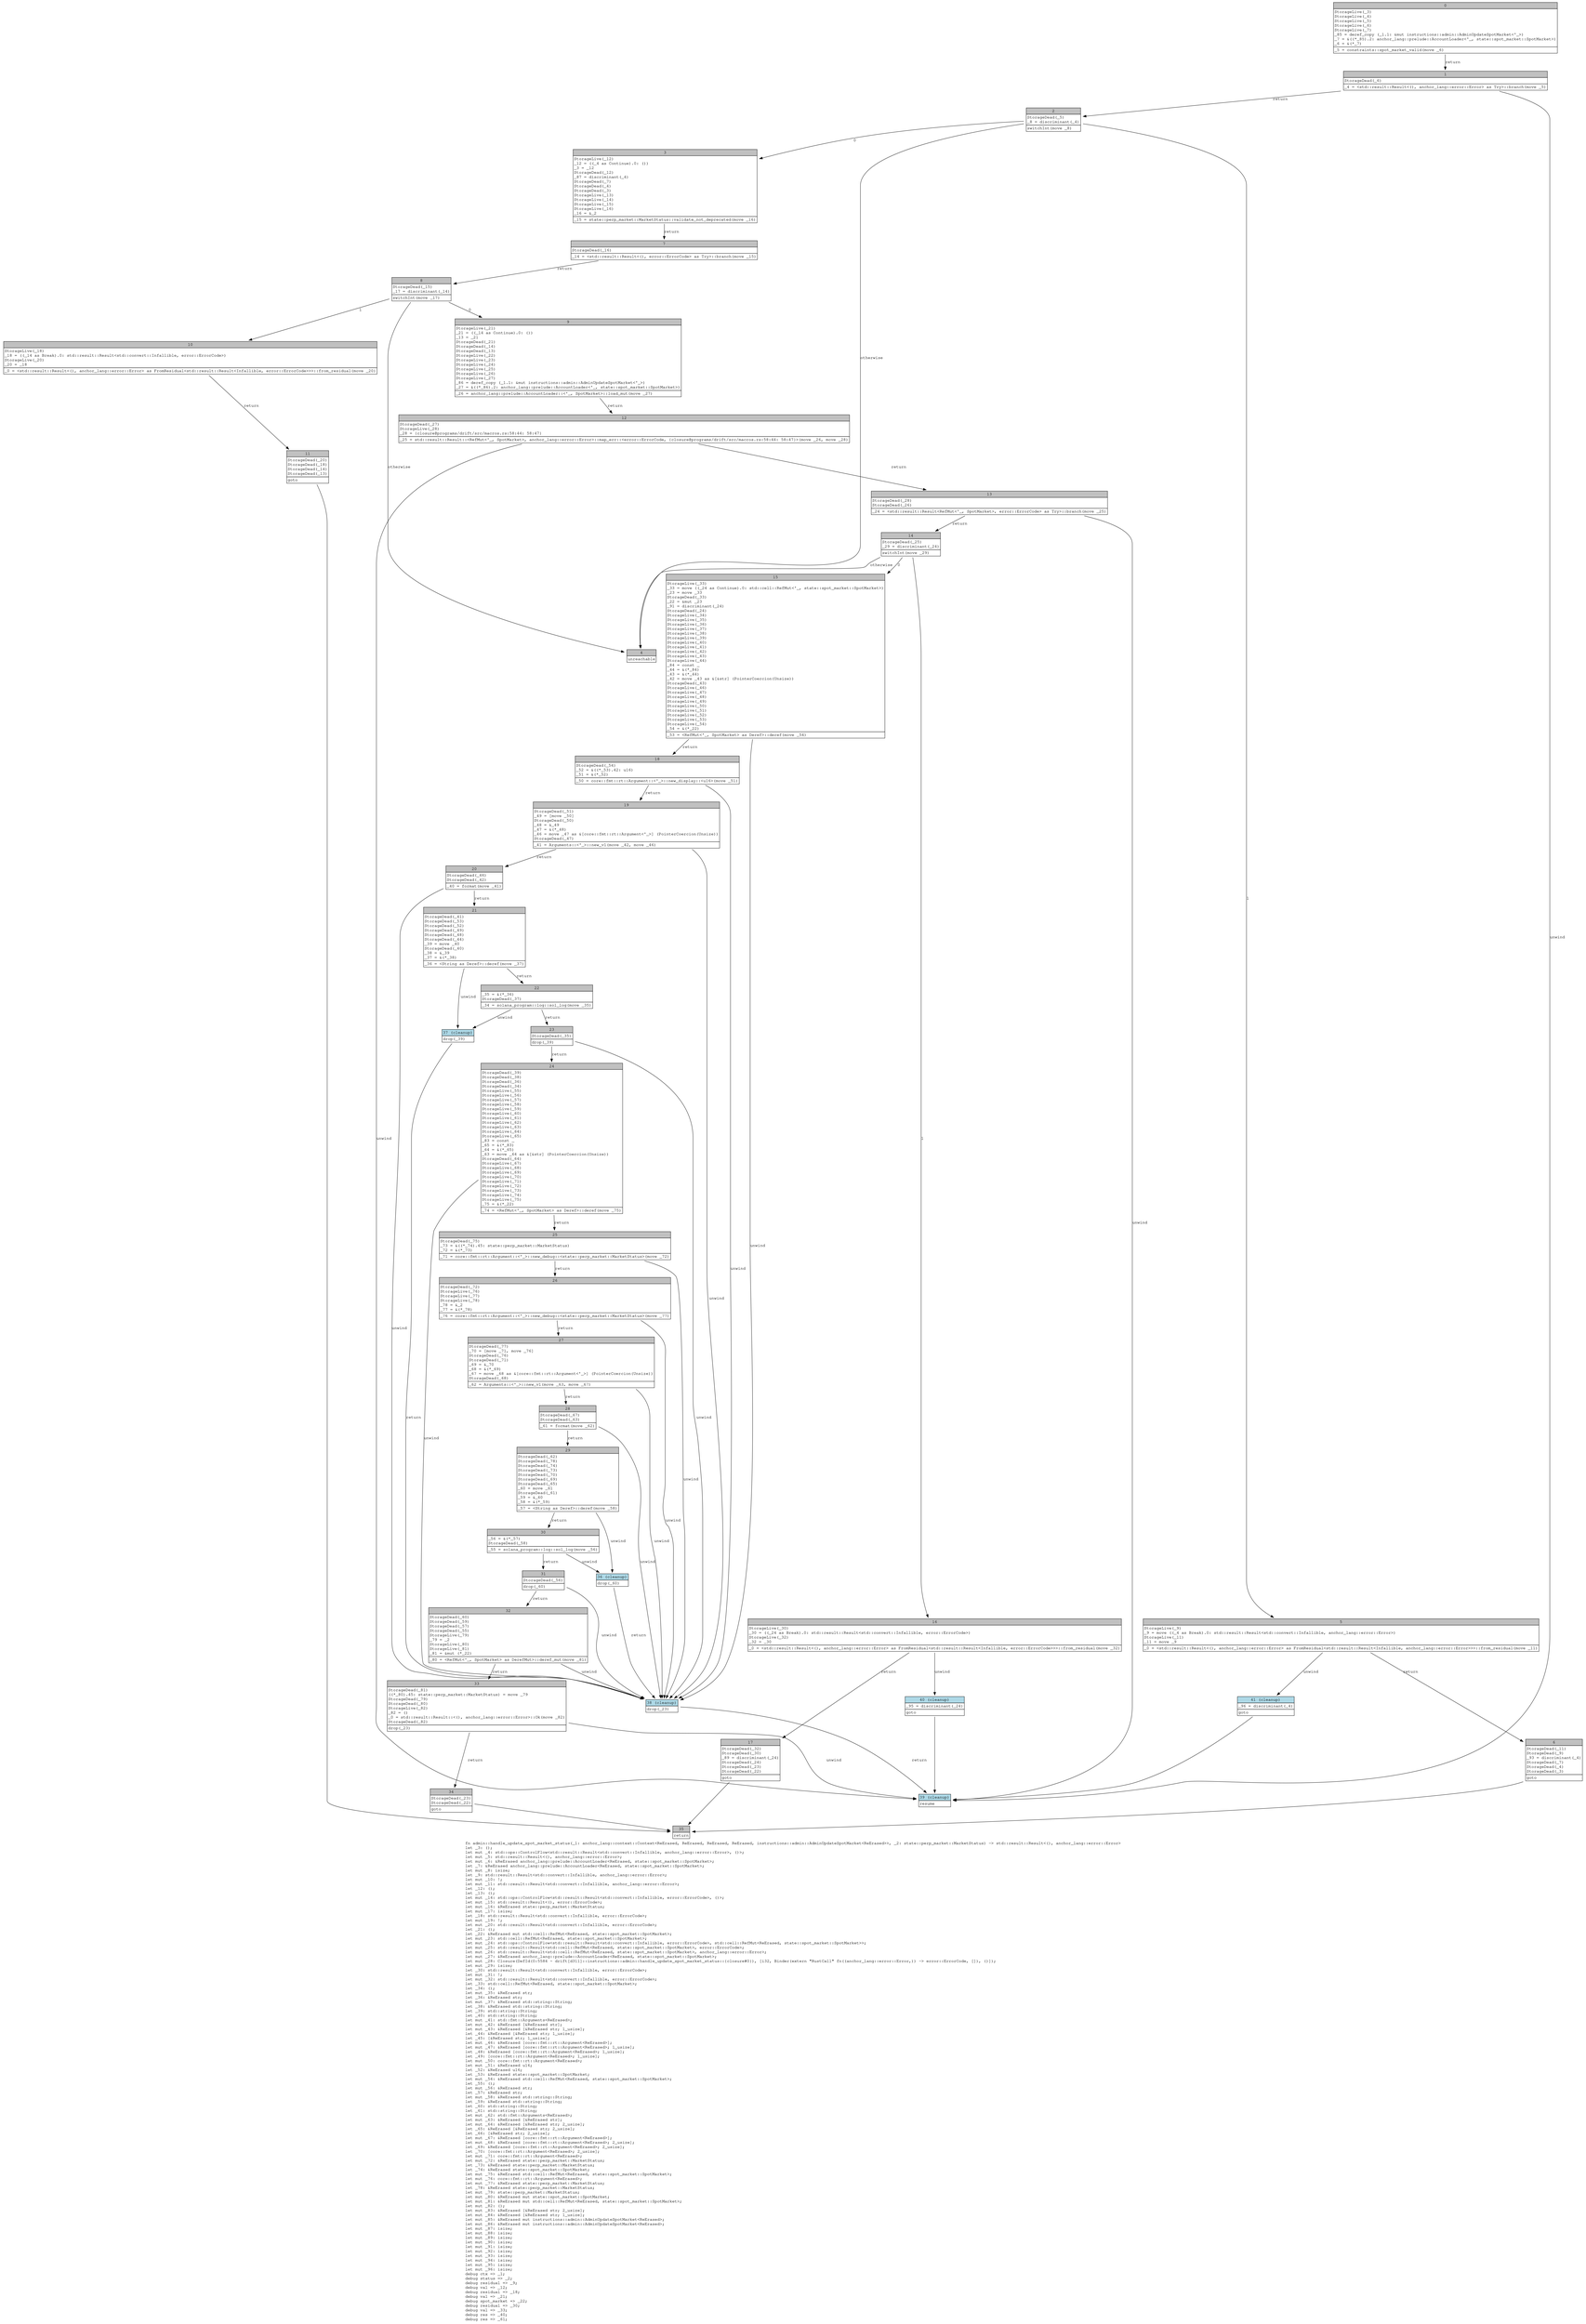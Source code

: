 digraph Mir_0_5583 {
    graph [fontname="Courier, monospace"];
    node [fontname="Courier, monospace"];
    edge [fontname="Courier, monospace"];
    label=<fn admin::handle_update_spot_market_status(_1: anchor_lang::context::Context&lt;ReErased, ReErased, ReErased, ReErased, instructions::admin::AdminUpdateSpotMarket&lt;ReErased&gt;&gt;, _2: state::perp_market::MarketStatus) -&gt; std::result::Result&lt;(), anchor_lang::error::Error&gt;<br align="left"/>let _3: ();<br align="left"/>let mut _4: std::ops::ControlFlow&lt;std::result::Result&lt;std::convert::Infallible, anchor_lang::error::Error&gt;, ()&gt;;<br align="left"/>let mut _5: std::result::Result&lt;(), anchor_lang::error::Error&gt;;<br align="left"/>let mut _6: &amp;ReErased anchor_lang::prelude::AccountLoader&lt;ReErased, state::spot_market::SpotMarket&gt;;<br align="left"/>let _7: &amp;ReErased anchor_lang::prelude::AccountLoader&lt;ReErased, state::spot_market::SpotMarket&gt;;<br align="left"/>let mut _8: isize;<br align="left"/>let _9: std::result::Result&lt;std::convert::Infallible, anchor_lang::error::Error&gt;;<br align="left"/>let mut _10: !;<br align="left"/>let mut _11: std::result::Result&lt;std::convert::Infallible, anchor_lang::error::Error&gt;;<br align="left"/>let _12: ();<br align="left"/>let _13: ();<br align="left"/>let mut _14: std::ops::ControlFlow&lt;std::result::Result&lt;std::convert::Infallible, error::ErrorCode&gt;, ()&gt;;<br align="left"/>let mut _15: std::result::Result&lt;(), error::ErrorCode&gt;;<br align="left"/>let mut _16: &amp;ReErased state::perp_market::MarketStatus;<br align="left"/>let mut _17: isize;<br align="left"/>let _18: std::result::Result&lt;std::convert::Infallible, error::ErrorCode&gt;;<br align="left"/>let mut _19: !;<br align="left"/>let mut _20: std::result::Result&lt;std::convert::Infallible, error::ErrorCode&gt;;<br align="left"/>let _21: ();<br align="left"/>let _22: &amp;ReErased mut std::cell::RefMut&lt;ReErased, state::spot_market::SpotMarket&gt;;<br align="left"/>let mut _23: std::cell::RefMut&lt;ReErased, state::spot_market::SpotMarket&gt;;<br align="left"/>let mut _24: std::ops::ControlFlow&lt;std::result::Result&lt;std::convert::Infallible, error::ErrorCode&gt;, std::cell::RefMut&lt;ReErased, state::spot_market::SpotMarket&gt;&gt;;<br align="left"/>let mut _25: std::result::Result&lt;std::cell::RefMut&lt;ReErased, state::spot_market::SpotMarket&gt;, error::ErrorCode&gt;;<br align="left"/>let mut _26: std::result::Result&lt;std::cell::RefMut&lt;ReErased, state::spot_market::SpotMarket&gt;, anchor_lang::error::Error&gt;;<br align="left"/>let mut _27: &amp;ReErased anchor_lang::prelude::AccountLoader&lt;ReErased, state::spot_market::SpotMarket&gt;;<br align="left"/>let mut _28: Closure(DefId(0:5584 ~ drift[d311]::instructions::admin::handle_update_spot_market_status::{closure#0}), [i32, Binder(extern &quot;RustCall&quot; fn((anchor_lang::error::Error,)) -&gt; error::ErrorCode, []), ()]);<br align="left"/>let mut _29: isize;<br align="left"/>let _30: std::result::Result&lt;std::convert::Infallible, error::ErrorCode&gt;;<br align="left"/>let mut _31: !;<br align="left"/>let mut _32: std::result::Result&lt;std::convert::Infallible, error::ErrorCode&gt;;<br align="left"/>let _33: std::cell::RefMut&lt;ReErased, state::spot_market::SpotMarket&gt;;<br align="left"/>let _34: ();<br align="left"/>let mut _35: &amp;ReErased str;<br align="left"/>let _36: &amp;ReErased str;<br align="left"/>let mut _37: &amp;ReErased std::string::String;<br align="left"/>let _38: &amp;ReErased std::string::String;<br align="left"/>let _39: std::string::String;<br align="left"/>let _40: std::string::String;<br align="left"/>let mut _41: std::fmt::Arguments&lt;ReErased&gt;;<br align="left"/>let mut _42: &amp;ReErased [&amp;ReErased str];<br align="left"/>let mut _43: &amp;ReErased [&amp;ReErased str; 1_usize];<br align="left"/>let _44: &amp;ReErased [&amp;ReErased str; 1_usize];<br align="left"/>let _45: [&amp;ReErased str; 1_usize];<br align="left"/>let mut _46: &amp;ReErased [core::fmt::rt::Argument&lt;ReErased&gt;];<br align="left"/>let mut _47: &amp;ReErased [core::fmt::rt::Argument&lt;ReErased&gt;; 1_usize];<br align="left"/>let _48: &amp;ReErased [core::fmt::rt::Argument&lt;ReErased&gt;; 1_usize];<br align="left"/>let _49: [core::fmt::rt::Argument&lt;ReErased&gt;; 1_usize];<br align="left"/>let mut _50: core::fmt::rt::Argument&lt;ReErased&gt;;<br align="left"/>let mut _51: &amp;ReErased u16;<br align="left"/>let _52: &amp;ReErased u16;<br align="left"/>let _53: &amp;ReErased state::spot_market::SpotMarket;<br align="left"/>let mut _54: &amp;ReErased std::cell::RefMut&lt;ReErased, state::spot_market::SpotMarket&gt;;<br align="left"/>let _55: ();<br align="left"/>let mut _56: &amp;ReErased str;<br align="left"/>let _57: &amp;ReErased str;<br align="left"/>let mut _58: &amp;ReErased std::string::String;<br align="left"/>let _59: &amp;ReErased std::string::String;<br align="left"/>let _60: std::string::String;<br align="left"/>let _61: std::string::String;<br align="left"/>let mut _62: std::fmt::Arguments&lt;ReErased&gt;;<br align="left"/>let mut _63: &amp;ReErased [&amp;ReErased str];<br align="left"/>let mut _64: &amp;ReErased [&amp;ReErased str; 2_usize];<br align="left"/>let _65: &amp;ReErased [&amp;ReErased str; 2_usize];<br align="left"/>let _66: [&amp;ReErased str; 2_usize];<br align="left"/>let mut _67: &amp;ReErased [core::fmt::rt::Argument&lt;ReErased&gt;];<br align="left"/>let mut _68: &amp;ReErased [core::fmt::rt::Argument&lt;ReErased&gt;; 2_usize];<br align="left"/>let _69: &amp;ReErased [core::fmt::rt::Argument&lt;ReErased&gt;; 2_usize];<br align="left"/>let _70: [core::fmt::rt::Argument&lt;ReErased&gt;; 2_usize];<br align="left"/>let mut _71: core::fmt::rt::Argument&lt;ReErased&gt;;<br align="left"/>let mut _72: &amp;ReErased state::perp_market::MarketStatus;<br align="left"/>let _73: &amp;ReErased state::perp_market::MarketStatus;<br align="left"/>let _74: &amp;ReErased state::spot_market::SpotMarket;<br align="left"/>let mut _75: &amp;ReErased std::cell::RefMut&lt;ReErased, state::spot_market::SpotMarket&gt;;<br align="left"/>let mut _76: core::fmt::rt::Argument&lt;ReErased&gt;;<br align="left"/>let mut _77: &amp;ReErased state::perp_market::MarketStatus;<br align="left"/>let _78: &amp;ReErased state::perp_market::MarketStatus;<br align="left"/>let mut _79: state::perp_market::MarketStatus;<br align="left"/>let mut _80: &amp;ReErased mut state::spot_market::SpotMarket;<br align="left"/>let mut _81: &amp;ReErased mut std::cell::RefMut&lt;ReErased, state::spot_market::SpotMarket&gt;;<br align="left"/>let mut _82: ();<br align="left"/>let mut _83: &amp;ReErased [&amp;ReErased str; 2_usize];<br align="left"/>let mut _84: &amp;ReErased [&amp;ReErased str; 1_usize];<br align="left"/>let mut _85: &amp;ReErased mut instructions::admin::AdminUpdateSpotMarket&lt;ReErased&gt;;<br align="left"/>let mut _86: &amp;ReErased mut instructions::admin::AdminUpdateSpotMarket&lt;ReErased&gt;;<br align="left"/>let mut _87: isize;<br align="left"/>let mut _88: isize;<br align="left"/>let mut _89: isize;<br align="left"/>let mut _90: isize;<br align="left"/>let mut _91: isize;<br align="left"/>let mut _92: isize;<br align="left"/>let mut _93: isize;<br align="left"/>let mut _94: isize;<br align="left"/>let mut _95: isize;<br align="left"/>let mut _96: isize;<br align="left"/>debug ctx =&gt; _1;<br align="left"/>debug status =&gt; _2;<br align="left"/>debug residual =&gt; _9;<br align="left"/>debug val =&gt; _12;<br align="left"/>debug residual =&gt; _18;<br align="left"/>debug val =&gt; _21;<br align="left"/>debug spot_market =&gt; _22;<br align="left"/>debug residual =&gt; _30;<br align="left"/>debug val =&gt; _33;<br align="left"/>debug res =&gt; _40;<br align="left"/>debug res =&gt; _61;<br align="left"/>>;
    bb0__0_5583 [shape="none", label=<<table border="0" cellborder="1" cellspacing="0"><tr><td bgcolor="gray" align="center" colspan="1">0</td></tr><tr><td align="left" balign="left">StorageLive(_3)<br/>StorageLive(_4)<br/>StorageLive(_5)<br/>StorageLive(_6)<br/>StorageLive(_7)<br/>_85 = deref_copy (_1.1: &amp;mut instructions::admin::AdminUpdateSpotMarket&lt;'_&gt;)<br/>_7 = &amp;((*_85).2: anchor_lang::prelude::AccountLoader&lt;'_, state::spot_market::SpotMarket&gt;)<br/>_6 = &amp;(*_7)<br/></td></tr><tr><td align="left">_5 = constraints::spot_market_valid(move _6)</td></tr></table>>];
    bb1__0_5583 [shape="none", label=<<table border="0" cellborder="1" cellspacing="0"><tr><td bgcolor="gray" align="center" colspan="1">1</td></tr><tr><td align="left" balign="left">StorageDead(_6)<br/></td></tr><tr><td align="left">_4 = &lt;std::result::Result&lt;(), anchor_lang::error::Error&gt; as Try&gt;::branch(move _5)</td></tr></table>>];
    bb2__0_5583 [shape="none", label=<<table border="0" cellborder="1" cellspacing="0"><tr><td bgcolor="gray" align="center" colspan="1">2</td></tr><tr><td align="left" balign="left">StorageDead(_5)<br/>_8 = discriminant(_4)<br/></td></tr><tr><td align="left">switchInt(move _8)</td></tr></table>>];
    bb3__0_5583 [shape="none", label=<<table border="0" cellborder="1" cellspacing="0"><tr><td bgcolor="gray" align="center" colspan="1">3</td></tr><tr><td align="left" balign="left">StorageLive(_12)<br/>_12 = ((_4 as Continue).0: ())<br/>_3 = _12<br/>StorageDead(_12)<br/>_87 = discriminant(_4)<br/>StorageDead(_7)<br/>StorageDead(_4)<br/>StorageDead(_3)<br/>StorageLive(_13)<br/>StorageLive(_14)<br/>StorageLive(_15)<br/>StorageLive(_16)<br/>_16 = &amp;_2<br/></td></tr><tr><td align="left">_15 = state::perp_market::MarketStatus::validate_not_deprecated(move _16)</td></tr></table>>];
    bb4__0_5583 [shape="none", label=<<table border="0" cellborder="1" cellspacing="0"><tr><td bgcolor="gray" align="center" colspan="1">4</td></tr><tr><td align="left">unreachable</td></tr></table>>];
    bb5__0_5583 [shape="none", label=<<table border="0" cellborder="1" cellspacing="0"><tr><td bgcolor="gray" align="center" colspan="1">5</td></tr><tr><td align="left" balign="left">StorageLive(_9)<br/>_9 = move ((_4 as Break).0: std::result::Result&lt;std::convert::Infallible, anchor_lang::error::Error&gt;)<br/>StorageLive(_11)<br/>_11 = move _9<br/></td></tr><tr><td align="left">_0 = &lt;std::result::Result&lt;(), anchor_lang::error::Error&gt; as FromResidual&lt;std::result::Result&lt;Infallible, anchor_lang::error::Error&gt;&gt;&gt;::from_residual(move _11)</td></tr></table>>];
    bb6__0_5583 [shape="none", label=<<table border="0" cellborder="1" cellspacing="0"><tr><td bgcolor="gray" align="center" colspan="1">6</td></tr><tr><td align="left" balign="left">StorageDead(_11)<br/>StorageDead(_9)<br/>_93 = discriminant(_4)<br/>StorageDead(_7)<br/>StorageDead(_4)<br/>StorageDead(_3)<br/></td></tr><tr><td align="left">goto</td></tr></table>>];
    bb7__0_5583 [shape="none", label=<<table border="0" cellborder="1" cellspacing="0"><tr><td bgcolor="gray" align="center" colspan="1">7</td></tr><tr><td align="left" balign="left">StorageDead(_16)<br/></td></tr><tr><td align="left">_14 = &lt;std::result::Result&lt;(), error::ErrorCode&gt; as Try&gt;::branch(move _15)</td></tr></table>>];
    bb8__0_5583 [shape="none", label=<<table border="0" cellborder="1" cellspacing="0"><tr><td bgcolor="gray" align="center" colspan="1">8</td></tr><tr><td align="left" balign="left">StorageDead(_15)<br/>_17 = discriminant(_14)<br/></td></tr><tr><td align="left">switchInt(move _17)</td></tr></table>>];
    bb9__0_5583 [shape="none", label=<<table border="0" cellborder="1" cellspacing="0"><tr><td bgcolor="gray" align="center" colspan="1">9</td></tr><tr><td align="left" balign="left">StorageLive(_21)<br/>_21 = ((_14 as Continue).0: ())<br/>_13 = _21<br/>StorageDead(_21)<br/>StorageDead(_14)<br/>StorageDead(_13)<br/>StorageLive(_22)<br/>StorageLive(_23)<br/>StorageLive(_24)<br/>StorageLive(_25)<br/>StorageLive(_26)<br/>StorageLive(_27)<br/>_86 = deref_copy (_1.1: &amp;mut instructions::admin::AdminUpdateSpotMarket&lt;'_&gt;)<br/>_27 = &amp;((*_86).2: anchor_lang::prelude::AccountLoader&lt;'_, state::spot_market::SpotMarket&gt;)<br/></td></tr><tr><td align="left">_26 = anchor_lang::prelude::AccountLoader::&lt;'_, SpotMarket&gt;::load_mut(move _27)</td></tr></table>>];
    bb10__0_5583 [shape="none", label=<<table border="0" cellborder="1" cellspacing="0"><tr><td bgcolor="gray" align="center" colspan="1">10</td></tr><tr><td align="left" balign="left">StorageLive(_18)<br/>_18 = ((_14 as Break).0: std::result::Result&lt;std::convert::Infallible, error::ErrorCode&gt;)<br/>StorageLive(_20)<br/>_20 = _18<br/></td></tr><tr><td align="left">_0 = &lt;std::result::Result&lt;(), anchor_lang::error::Error&gt; as FromResidual&lt;std::result::Result&lt;Infallible, error::ErrorCode&gt;&gt;&gt;::from_residual(move _20)</td></tr></table>>];
    bb11__0_5583 [shape="none", label=<<table border="0" cellborder="1" cellspacing="0"><tr><td bgcolor="gray" align="center" colspan="1">11</td></tr><tr><td align="left" balign="left">StorageDead(_20)<br/>StorageDead(_18)<br/>StorageDead(_14)<br/>StorageDead(_13)<br/></td></tr><tr><td align="left">goto</td></tr></table>>];
    bb12__0_5583 [shape="none", label=<<table border="0" cellborder="1" cellspacing="0"><tr><td bgcolor="gray" align="center" colspan="1">12</td></tr><tr><td align="left" balign="left">StorageDead(_27)<br/>StorageLive(_28)<br/>_28 = {closure@programs/drift/src/macros.rs:58:44: 58:47}<br/></td></tr><tr><td align="left">_25 = std::result::Result::&lt;RefMut&lt;'_, SpotMarket&gt;, anchor_lang::error::Error&gt;::map_err::&lt;error::ErrorCode, {closure@programs/drift/src/macros.rs:58:44: 58:47}&gt;(move _26, move _28)</td></tr></table>>];
    bb13__0_5583 [shape="none", label=<<table border="0" cellborder="1" cellspacing="0"><tr><td bgcolor="gray" align="center" colspan="1">13</td></tr><tr><td align="left" balign="left">StorageDead(_28)<br/>StorageDead(_26)<br/></td></tr><tr><td align="left">_24 = &lt;std::result::Result&lt;RefMut&lt;'_, SpotMarket&gt;, error::ErrorCode&gt; as Try&gt;::branch(move _25)</td></tr></table>>];
    bb14__0_5583 [shape="none", label=<<table border="0" cellborder="1" cellspacing="0"><tr><td bgcolor="gray" align="center" colspan="1">14</td></tr><tr><td align="left" balign="left">StorageDead(_25)<br/>_29 = discriminant(_24)<br/></td></tr><tr><td align="left">switchInt(move _29)</td></tr></table>>];
    bb15__0_5583 [shape="none", label=<<table border="0" cellborder="1" cellspacing="0"><tr><td bgcolor="gray" align="center" colspan="1">15</td></tr><tr><td align="left" balign="left">StorageLive(_33)<br/>_33 = move ((_24 as Continue).0: std::cell::RefMut&lt;'_, state::spot_market::SpotMarket&gt;)<br/>_23 = move _33<br/>StorageDead(_33)<br/>_22 = &amp;mut _23<br/>_91 = discriminant(_24)<br/>StorageDead(_24)<br/>StorageLive(_34)<br/>StorageLive(_35)<br/>StorageLive(_36)<br/>StorageLive(_37)<br/>StorageLive(_38)<br/>StorageLive(_39)<br/>StorageLive(_40)<br/>StorageLive(_41)<br/>StorageLive(_42)<br/>StorageLive(_43)<br/>StorageLive(_44)<br/>_84 = const _<br/>_44 = &amp;(*_84)<br/>_43 = &amp;(*_44)<br/>_42 = move _43 as &amp;[&amp;str] (PointerCoercion(Unsize))<br/>StorageDead(_43)<br/>StorageLive(_46)<br/>StorageLive(_47)<br/>StorageLive(_48)<br/>StorageLive(_49)<br/>StorageLive(_50)<br/>StorageLive(_51)<br/>StorageLive(_52)<br/>StorageLive(_53)<br/>StorageLive(_54)<br/>_54 = &amp;(*_22)<br/></td></tr><tr><td align="left">_53 = &lt;RefMut&lt;'_, SpotMarket&gt; as Deref&gt;::deref(move _54)</td></tr></table>>];
    bb16__0_5583 [shape="none", label=<<table border="0" cellborder="1" cellspacing="0"><tr><td bgcolor="gray" align="center" colspan="1">16</td></tr><tr><td align="left" balign="left">StorageLive(_30)<br/>_30 = ((_24 as Break).0: std::result::Result&lt;std::convert::Infallible, error::ErrorCode&gt;)<br/>StorageLive(_32)<br/>_32 = _30<br/></td></tr><tr><td align="left">_0 = &lt;std::result::Result&lt;(), anchor_lang::error::Error&gt; as FromResidual&lt;std::result::Result&lt;Infallible, error::ErrorCode&gt;&gt;&gt;::from_residual(move _32)</td></tr></table>>];
    bb17__0_5583 [shape="none", label=<<table border="0" cellborder="1" cellspacing="0"><tr><td bgcolor="gray" align="center" colspan="1">17</td></tr><tr><td align="left" balign="left">StorageDead(_32)<br/>StorageDead(_30)<br/>_89 = discriminant(_24)<br/>StorageDead(_24)<br/>StorageDead(_23)<br/>StorageDead(_22)<br/></td></tr><tr><td align="left">goto</td></tr></table>>];
    bb18__0_5583 [shape="none", label=<<table border="0" cellborder="1" cellspacing="0"><tr><td bgcolor="gray" align="center" colspan="1">18</td></tr><tr><td align="left" balign="left">StorageDead(_54)<br/>_52 = &amp;((*_53).42: u16)<br/>_51 = &amp;(*_52)<br/></td></tr><tr><td align="left">_50 = core::fmt::rt::Argument::&lt;'_&gt;::new_display::&lt;u16&gt;(move _51)</td></tr></table>>];
    bb19__0_5583 [shape="none", label=<<table border="0" cellborder="1" cellspacing="0"><tr><td bgcolor="gray" align="center" colspan="1">19</td></tr><tr><td align="left" balign="left">StorageDead(_51)<br/>_49 = [move _50]<br/>StorageDead(_50)<br/>_48 = &amp;_49<br/>_47 = &amp;(*_48)<br/>_46 = move _47 as &amp;[core::fmt::rt::Argument&lt;'_&gt;] (PointerCoercion(Unsize))<br/>StorageDead(_47)<br/></td></tr><tr><td align="left">_41 = Arguments::&lt;'_&gt;::new_v1(move _42, move _46)</td></tr></table>>];
    bb20__0_5583 [shape="none", label=<<table border="0" cellborder="1" cellspacing="0"><tr><td bgcolor="gray" align="center" colspan="1">20</td></tr><tr><td align="left" balign="left">StorageDead(_46)<br/>StorageDead(_42)<br/></td></tr><tr><td align="left">_40 = format(move _41)</td></tr></table>>];
    bb21__0_5583 [shape="none", label=<<table border="0" cellborder="1" cellspacing="0"><tr><td bgcolor="gray" align="center" colspan="1">21</td></tr><tr><td align="left" balign="left">StorageDead(_41)<br/>StorageDead(_53)<br/>StorageDead(_52)<br/>StorageDead(_49)<br/>StorageDead(_48)<br/>StorageDead(_44)<br/>_39 = move _40<br/>StorageDead(_40)<br/>_38 = &amp;_39<br/>_37 = &amp;(*_38)<br/></td></tr><tr><td align="left">_36 = &lt;String as Deref&gt;::deref(move _37)</td></tr></table>>];
    bb22__0_5583 [shape="none", label=<<table border="0" cellborder="1" cellspacing="0"><tr><td bgcolor="gray" align="center" colspan="1">22</td></tr><tr><td align="left" balign="left">_35 = &amp;(*_36)<br/>StorageDead(_37)<br/></td></tr><tr><td align="left">_34 = solana_program::log::sol_log(move _35)</td></tr></table>>];
    bb23__0_5583 [shape="none", label=<<table border="0" cellborder="1" cellspacing="0"><tr><td bgcolor="gray" align="center" colspan="1">23</td></tr><tr><td align="left" balign="left">StorageDead(_35)<br/></td></tr><tr><td align="left">drop(_39)</td></tr></table>>];
    bb24__0_5583 [shape="none", label=<<table border="0" cellborder="1" cellspacing="0"><tr><td bgcolor="gray" align="center" colspan="1">24</td></tr><tr><td align="left" balign="left">StorageDead(_39)<br/>StorageDead(_38)<br/>StorageDead(_36)<br/>StorageDead(_34)<br/>StorageLive(_55)<br/>StorageLive(_56)<br/>StorageLive(_57)<br/>StorageLive(_58)<br/>StorageLive(_59)<br/>StorageLive(_60)<br/>StorageLive(_61)<br/>StorageLive(_62)<br/>StorageLive(_63)<br/>StorageLive(_64)<br/>StorageLive(_65)<br/>_83 = const _<br/>_65 = &amp;(*_83)<br/>_64 = &amp;(*_65)<br/>_63 = move _64 as &amp;[&amp;str] (PointerCoercion(Unsize))<br/>StorageDead(_64)<br/>StorageLive(_67)<br/>StorageLive(_68)<br/>StorageLive(_69)<br/>StorageLive(_70)<br/>StorageLive(_71)<br/>StorageLive(_72)<br/>StorageLive(_73)<br/>StorageLive(_74)<br/>StorageLive(_75)<br/>_75 = &amp;(*_22)<br/></td></tr><tr><td align="left">_74 = &lt;RefMut&lt;'_, SpotMarket&gt; as Deref&gt;::deref(move _75)</td></tr></table>>];
    bb25__0_5583 [shape="none", label=<<table border="0" cellborder="1" cellspacing="0"><tr><td bgcolor="gray" align="center" colspan="1">25</td></tr><tr><td align="left" balign="left">StorageDead(_75)<br/>_73 = &amp;((*_74).45: state::perp_market::MarketStatus)<br/>_72 = &amp;(*_73)<br/></td></tr><tr><td align="left">_71 = core::fmt::rt::Argument::&lt;'_&gt;::new_debug::&lt;state::perp_market::MarketStatus&gt;(move _72)</td></tr></table>>];
    bb26__0_5583 [shape="none", label=<<table border="0" cellborder="1" cellspacing="0"><tr><td bgcolor="gray" align="center" colspan="1">26</td></tr><tr><td align="left" balign="left">StorageDead(_72)<br/>StorageLive(_76)<br/>StorageLive(_77)<br/>StorageLive(_78)<br/>_78 = &amp;_2<br/>_77 = &amp;(*_78)<br/></td></tr><tr><td align="left">_76 = core::fmt::rt::Argument::&lt;'_&gt;::new_debug::&lt;state::perp_market::MarketStatus&gt;(move _77)</td></tr></table>>];
    bb27__0_5583 [shape="none", label=<<table border="0" cellborder="1" cellspacing="0"><tr><td bgcolor="gray" align="center" colspan="1">27</td></tr><tr><td align="left" balign="left">StorageDead(_77)<br/>_70 = [move _71, move _76]<br/>StorageDead(_76)<br/>StorageDead(_71)<br/>_69 = &amp;_70<br/>_68 = &amp;(*_69)<br/>_67 = move _68 as &amp;[core::fmt::rt::Argument&lt;'_&gt;] (PointerCoercion(Unsize))<br/>StorageDead(_68)<br/></td></tr><tr><td align="left">_62 = Arguments::&lt;'_&gt;::new_v1(move _63, move _67)</td></tr></table>>];
    bb28__0_5583 [shape="none", label=<<table border="0" cellborder="1" cellspacing="0"><tr><td bgcolor="gray" align="center" colspan="1">28</td></tr><tr><td align="left" balign="left">StorageDead(_67)<br/>StorageDead(_63)<br/></td></tr><tr><td align="left">_61 = format(move _62)</td></tr></table>>];
    bb29__0_5583 [shape="none", label=<<table border="0" cellborder="1" cellspacing="0"><tr><td bgcolor="gray" align="center" colspan="1">29</td></tr><tr><td align="left" balign="left">StorageDead(_62)<br/>StorageDead(_78)<br/>StorageDead(_74)<br/>StorageDead(_73)<br/>StorageDead(_70)<br/>StorageDead(_69)<br/>StorageDead(_65)<br/>_60 = move _61<br/>StorageDead(_61)<br/>_59 = &amp;_60<br/>_58 = &amp;(*_59)<br/></td></tr><tr><td align="left">_57 = &lt;String as Deref&gt;::deref(move _58)</td></tr></table>>];
    bb30__0_5583 [shape="none", label=<<table border="0" cellborder="1" cellspacing="0"><tr><td bgcolor="gray" align="center" colspan="1">30</td></tr><tr><td align="left" balign="left">_56 = &amp;(*_57)<br/>StorageDead(_58)<br/></td></tr><tr><td align="left">_55 = solana_program::log::sol_log(move _56)</td></tr></table>>];
    bb31__0_5583 [shape="none", label=<<table border="0" cellborder="1" cellspacing="0"><tr><td bgcolor="gray" align="center" colspan="1">31</td></tr><tr><td align="left" balign="left">StorageDead(_56)<br/></td></tr><tr><td align="left">drop(_60)</td></tr></table>>];
    bb32__0_5583 [shape="none", label=<<table border="0" cellborder="1" cellspacing="0"><tr><td bgcolor="gray" align="center" colspan="1">32</td></tr><tr><td align="left" balign="left">StorageDead(_60)<br/>StorageDead(_59)<br/>StorageDead(_57)<br/>StorageDead(_55)<br/>StorageLive(_79)<br/>_79 = _2<br/>StorageLive(_80)<br/>StorageLive(_81)<br/>_81 = &amp;mut (*_22)<br/></td></tr><tr><td align="left">_80 = &lt;RefMut&lt;'_, SpotMarket&gt; as DerefMut&gt;::deref_mut(move _81)</td></tr></table>>];
    bb33__0_5583 [shape="none", label=<<table border="0" cellborder="1" cellspacing="0"><tr><td bgcolor="gray" align="center" colspan="1">33</td></tr><tr><td align="left" balign="left">StorageDead(_81)<br/>((*_80).45: state::perp_market::MarketStatus) = move _79<br/>StorageDead(_79)<br/>StorageDead(_80)<br/>StorageLive(_82)<br/>_82 = ()<br/>_0 = std::result::Result::&lt;(), anchor_lang::error::Error&gt;::Ok(move _82)<br/>StorageDead(_82)<br/></td></tr><tr><td align="left">drop(_23)</td></tr></table>>];
    bb34__0_5583 [shape="none", label=<<table border="0" cellborder="1" cellspacing="0"><tr><td bgcolor="gray" align="center" colspan="1">34</td></tr><tr><td align="left" balign="left">StorageDead(_23)<br/>StorageDead(_22)<br/></td></tr><tr><td align="left">goto</td></tr></table>>];
    bb35__0_5583 [shape="none", label=<<table border="0" cellborder="1" cellspacing="0"><tr><td bgcolor="gray" align="center" colspan="1">35</td></tr><tr><td align="left">return</td></tr></table>>];
    bb36__0_5583 [shape="none", label=<<table border="0" cellborder="1" cellspacing="0"><tr><td bgcolor="lightblue" align="center" colspan="1">36 (cleanup)</td></tr><tr><td align="left">drop(_60)</td></tr></table>>];
    bb37__0_5583 [shape="none", label=<<table border="0" cellborder="1" cellspacing="0"><tr><td bgcolor="lightblue" align="center" colspan="1">37 (cleanup)</td></tr><tr><td align="left">drop(_39)</td></tr></table>>];
    bb38__0_5583 [shape="none", label=<<table border="0" cellborder="1" cellspacing="0"><tr><td bgcolor="lightblue" align="center" colspan="1">38 (cleanup)</td></tr><tr><td align="left">drop(_23)</td></tr></table>>];
    bb39__0_5583 [shape="none", label=<<table border="0" cellborder="1" cellspacing="0"><tr><td bgcolor="lightblue" align="center" colspan="1">39 (cleanup)</td></tr><tr><td align="left">resume</td></tr></table>>];
    bb40__0_5583 [shape="none", label=<<table border="0" cellborder="1" cellspacing="0"><tr><td bgcolor="lightblue" align="center" colspan="1">40 (cleanup)</td></tr><tr><td align="left" balign="left">_95 = discriminant(_24)<br/></td></tr><tr><td align="left">goto</td></tr></table>>];
    bb41__0_5583 [shape="none", label=<<table border="0" cellborder="1" cellspacing="0"><tr><td bgcolor="lightblue" align="center" colspan="1">41 (cleanup)</td></tr><tr><td align="left" balign="left">_96 = discriminant(_4)<br/></td></tr><tr><td align="left">goto</td></tr></table>>];
    bb0__0_5583 -> bb1__0_5583 [label="return"];
    bb1__0_5583 -> bb2__0_5583 [label="return"];
    bb1__0_5583 -> bb39__0_5583 [label="unwind"];
    bb2__0_5583 -> bb3__0_5583 [label="0"];
    bb2__0_5583 -> bb5__0_5583 [label="1"];
    bb2__0_5583 -> bb4__0_5583 [label="otherwise"];
    bb3__0_5583 -> bb7__0_5583 [label="return"];
    bb5__0_5583 -> bb6__0_5583 [label="return"];
    bb5__0_5583 -> bb41__0_5583 [label="unwind"];
    bb6__0_5583 -> bb35__0_5583 [label=""];
    bb7__0_5583 -> bb8__0_5583 [label="return"];
    bb8__0_5583 -> bb9__0_5583 [label="0"];
    bb8__0_5583 -> bb10__0_5583 [label="1"];
    bb8__0_5583 -> bb4__0_5583 [label="otherwise"];
    bb9__0_5583 -> bb12__0_5583 [label="return"];
    bb10__0_5583 -> bb11__0_5583 [label="return"];
    bb11__0_5583 -> bb35__0_5583 [label=""];
    bb12__0_5583 -> bb13__0_5583 [label="return"];
    bb12__0_5583 -> bb39__0_5583 [label="unwind"];
    bb13__0_5583 -> bb14__0_5583 [label="return"];
    bb13__0_5583 -> bb39__0_5583 [label="unwind"];
    bb14__0_5583 -> bb15__0_5583 [label="0"];
    bb14__0_5583 -> bb16__0_5583 [label="1"];
    bb14__0_5583 -> bb4__0_5583 [label="otherwise"];
    bb15__0_5583 -> bb18__0_5583 [label="return"];
    bb15__0_5583 -> bb38__0_5583 [label="unwind"];
    bb16__0_5583 -> bb17__0_5583 [label="return"];
    bb16__0_5583 -> bb40__0_5583 [label="unwind"];
    bb17__0_5583 -> bb35__0_5583 [label=""];
    bb18__0_5583 -> bb19__0_5583 [label="return"];
    bb18__0_5583 -> bb38__0_5583 [label="unwind"];
    bb19__0_5583 -> bb20__0_5583 [label="return"];
    bb19__0_5583 -> bb38__0_5583 [label="unwind"];
    bb20__0_5583 -> bb21__0_5583 [label="return"];
    bb20__0_5583 -> bb38__0_5583 [label="unwind"];
    bb21__0_5583 -> bb22__0_5583 [label="return"];
    bb21__0_5583 -> bb37__0_5583 [label="unwind"];
    bb22__0_5583 -> bb23__0_5583 [label="return"];
    bb22__0_5583 -> bb37__0_5583 [label="unwind"];
    bb23__0_5583 -> bb24__0_5583 [label="return"];
    bb23__0_5583 -> bb38__0_5583 [label="unwind"];
    bb24__0_5583 -> bb25__0_5583 [label="return"];
    bb24__0_5583 -> bb38__0_5583 [label="unwind"];
    bb25__0_5583 -> bb26__0_5583 [label="return"];
    bb25__0_5583 -> bb38__0_5583 [label="unwind"];
    bb26__0_5583 -> bb27__0_5583 [label="return"];
    bb26__0_5583 -> bb38__0_5583 [label="unwind"];
    bb27__0_5583 -> bb28__0_5583 [label="return"];
    bb27__0_5583 -> bb38__0_5583 [label="unwind"];
    bb28__0_5583 -> bb29__0_5583 [label="return"];
    bb28__0_5583 -> bb38__0_5583 [label="unwind"];
    bb29__0_5583 -> bb30__0_5583 [label="return"];
    bb29__0_5583 -> bb36__0_5583 [label="unwind"];
    bb30__0_5583 -> bb31__0_5583 [label="return"];
    bb30__0_5583 -> bb36__0_5583 [label="unwind"];
    bb31__0_5583 -> bb32__0_5583 [label="return"];
    bb31__0_5583 -> bb38__0_5583 [label="unwind"];
    bb32__0_5583 -> bb33__0_5583 [label="return"];
    bb32__0_5583 -> bb38__0_5583 [label="unwind"];
    bb33__0_5583 -> bb34__0_5583 [label="return"];
    bb33__0_5583 -> bb39__0_5583 [label="unwind"];
    bb34__0_5583 -> bb35__0_5583 [label=""];
    bb36__0_5583 -> bb38__0_5583 [label="return"];
    bb37__0_5583 -> bb38__0_5583 [label="return"];
    bb38__0_5583 -> bb39__0_5583 [label="return"];
    bb40__0_5583 -> bb39__0_5583 [label=""];
    bb41__0_5583 -> bb39__0_5583 [label=""];
}
